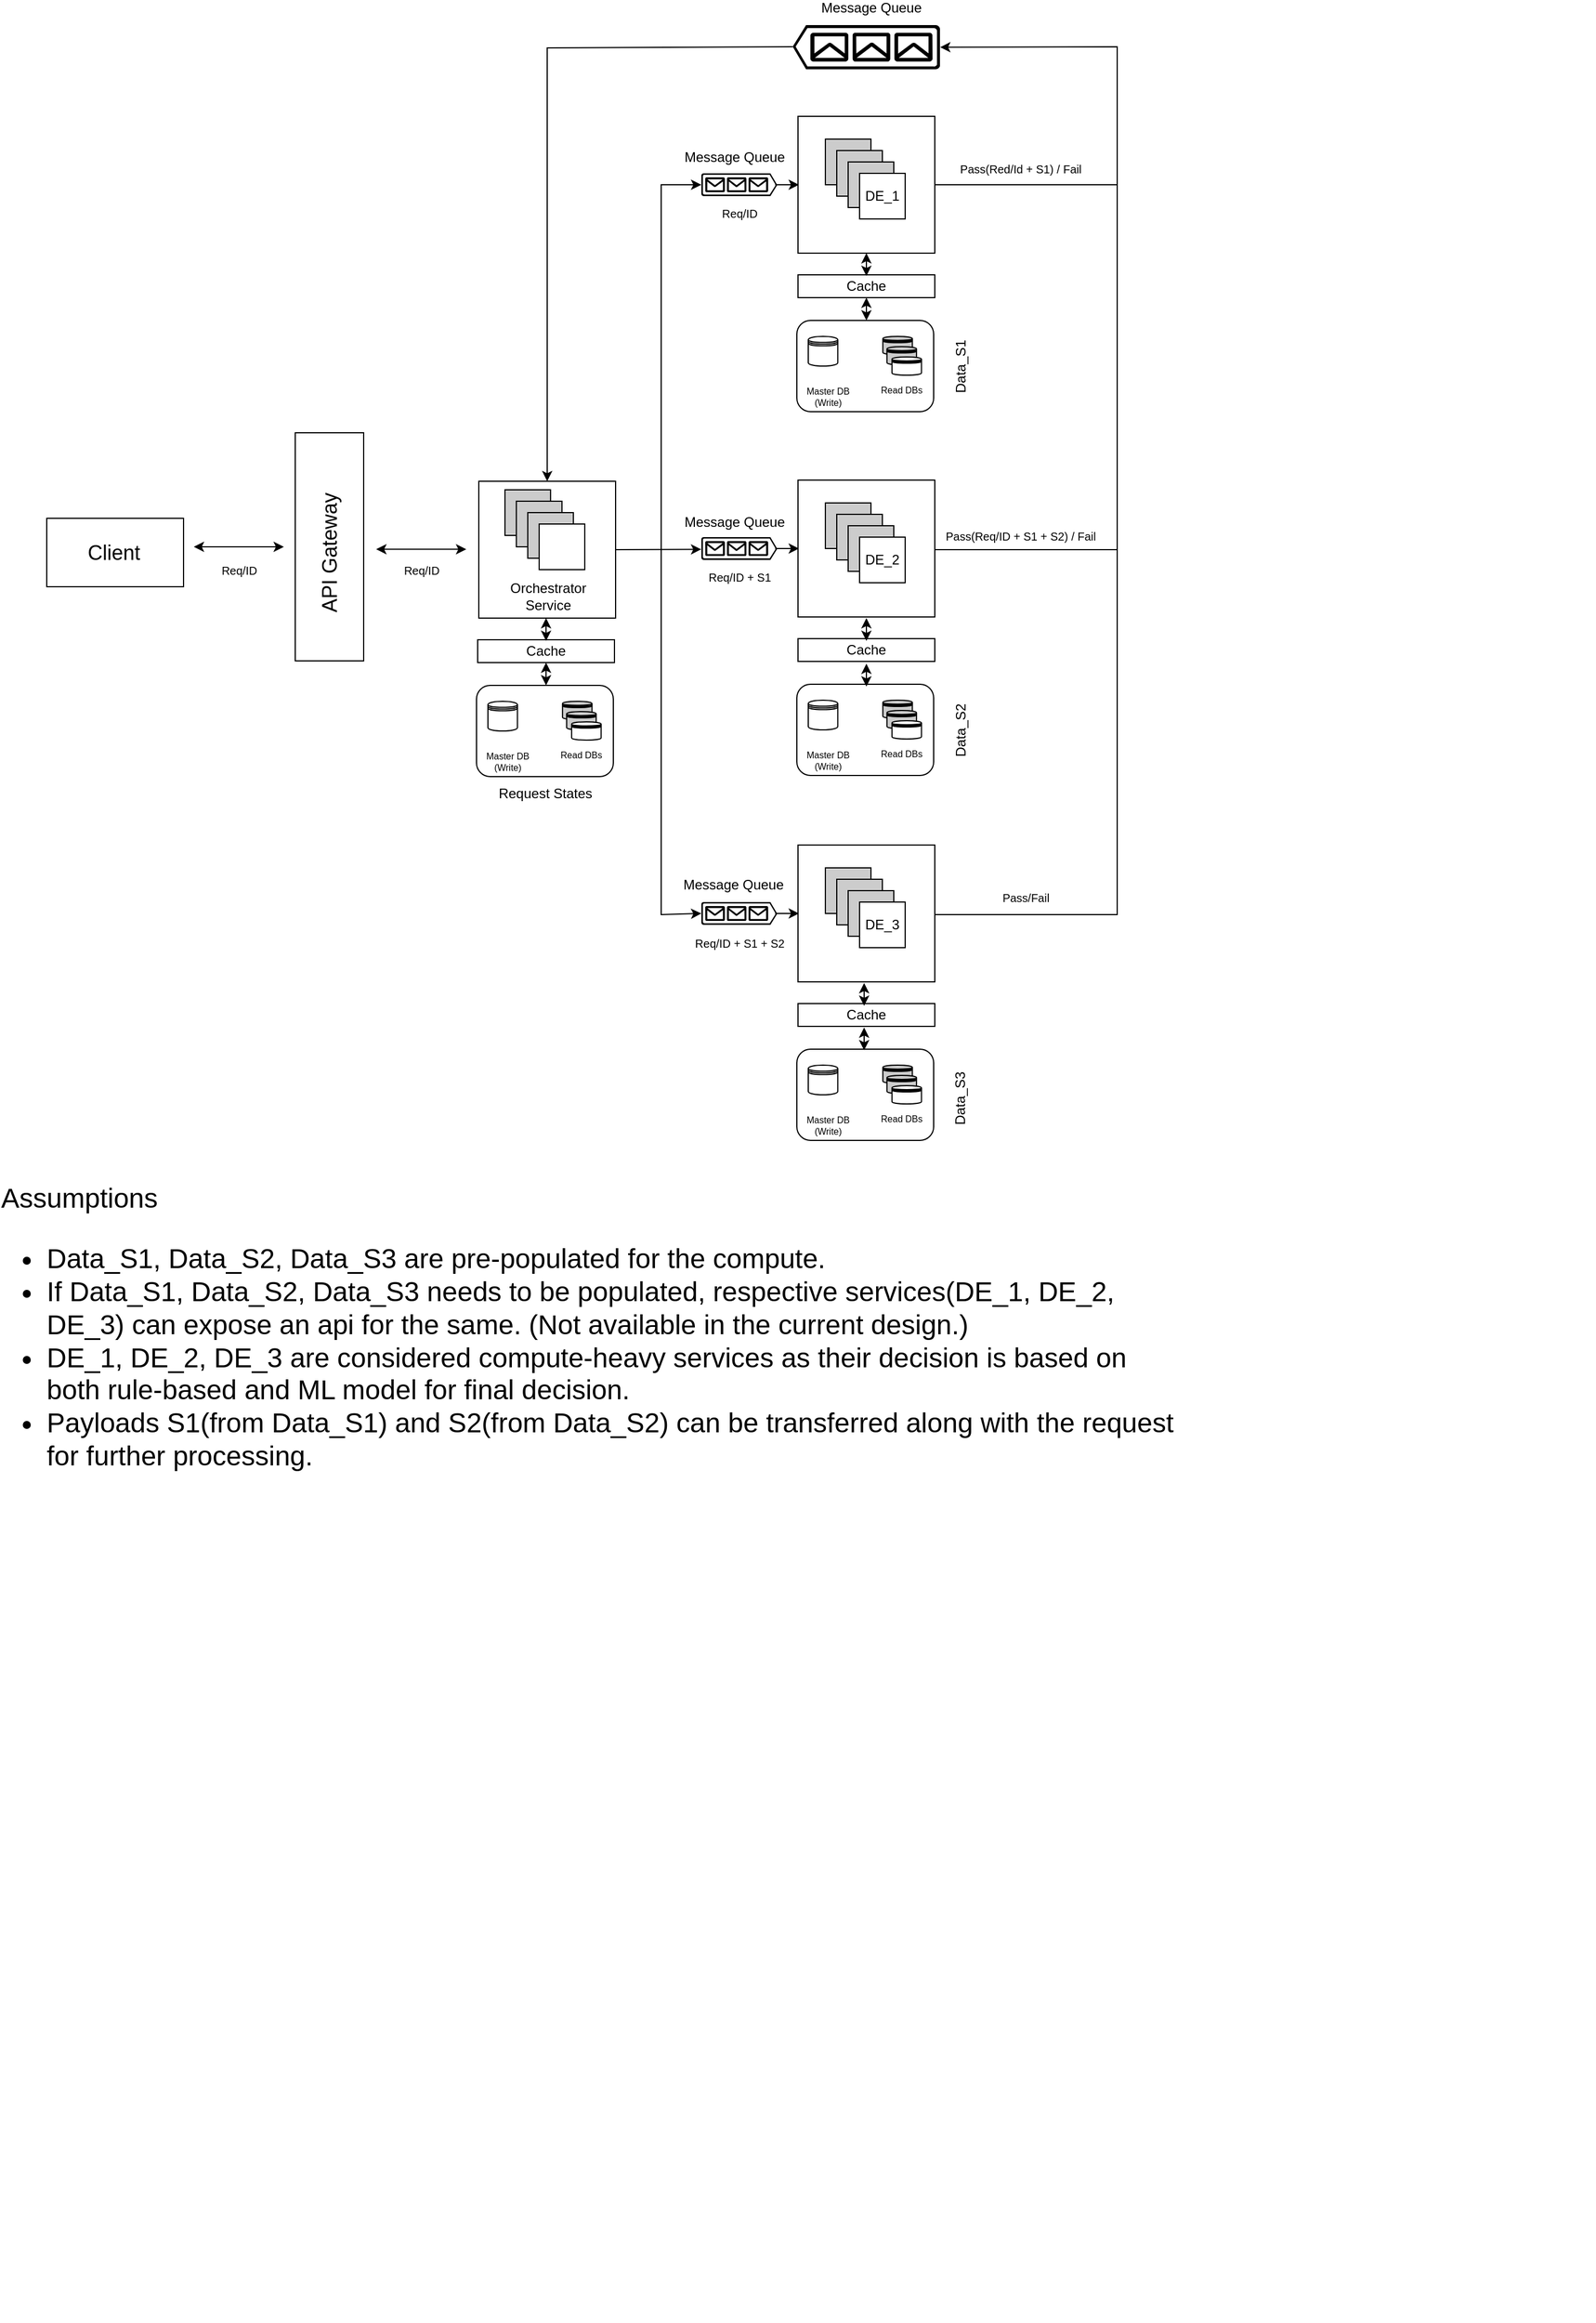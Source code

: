<mxfile version="21.5.0" type="github">
  <diagram name="V1.0" id="6Y0P250KfrOHETSSXVVm">
    <mxGraphModel dx="2068" dy="2816" grid="1" gridSize="10" guides="1" tooltips="1" connect="1" arrows="1" fold="1" page="1" pageScale="1" pageWidth="1169" pageHeight="1654" math="0" shadow="0">
      <root>
        <mxCell id="0" />
        <mxCell id="1" parent="0" />
        <mxCell id="clRIjmDs6BeYKeaNwXn5-33" value="" style="rounded=0;whiteSpace=wrap;html=1;rotation=90;" vertex="1" parent="1">
          <mxGeometry x="269" y="-886.5" width="200" height="60" as="geometry" />
        </mxCell>
        <mxCell id="clRIjmDs6BeYKeaNwXn5-34" value="&lt;span style=&quot;font-size: 18px;&quot;&gt;API Gateway&lt;/span&gt;" style="text;html=1;strokeColor=none;fillColor=none;align=center;verticalAlign=middle;whiteSpace=wrap;rounded=0;rotation=-90;" vertex="1" parent="1">
          <mxGeometry x="294" y="-866.5" width="150" height="30" as="geometry" />
        </mxCell>
        <mxCell id="clRIjmDs6BeYKeaNwXn5-37" value="" style="group" vertex="1" connectable="0" parent="1">
          <mxGeometry x="370" y="-351.5" width="150" height="60" as="geometry" />
        </mxCell>
        <mxCell id="clRIjmDs6BeYKeaNwXn5-39" value="" style="group" vertex="1" connectable="0" parent="clRIjmDs6BeYKeaNwXn5-37">
          <mxGeometry x="-250" y="-530" width="120" height="60" as="geometry" />
        </mxCell>
        <mxCell id="clRIjmDs6BeYKeaNwXn5-36" value="" style="rounded=0;whiteSpace=wrap;html=1;" vertex="1" parent="clRIjmDs6BeYKeaNwXn5-39">
          <mxGeometry x="1" width="120" height="60" as="geometry" />
        </mxCell>
        <mxCell id="clRIjmDs6BeYKeaNwXn5-35" value="&lt;font style=&quot;font-size: 18px;&quot;&gt;Client&lt;/font&gt;" style="text;html=1;strokeColor=none;fillColor=none;align=center;verticalAlign=middle;whiteSpace=wrap;rounded=0;" vertex="1" parent="clRIjmDs6BeYKeaNwXn5-39">
          <mxGeometry x="30" y="15" width="60" height="30" as="geometry" />
        </mxCell>
        <mxCell id="clRIjmDs6BeYKeaNwXn5-40" value="" style="endArrow=classic;startArrow=classic;html=1;rounded=0;" edge="1" parent="1">
          <mxGeometry width="50" height="50" relative="1" as="geometry">
            <mxPoint x="250" y="-856.5" as="sourcePoint" />
            <mxPoint x="329" y="-856.5" as="targetPoint" />
          </mxGeometry>
        </mxCell>
        <mxCell id="clRIjmDs6BeYKeaNwXn5-57" value="&lt;font style=&quot;font-size: 10px;&quot;&gt;Req/ID&lt;/font&gt;" style="text;html=1;strokeColor=none;fillColor=none;align=center;verticalAlign=middle;whiteSpace=wrap;rounded=0;" vertex="1" parent="1">
          <mxGeometry x="260" y="-851.5" width="60" height="30" as="geometry" />
        </mxCell>
        <mxCell id="clRIjmDs6BeYKeaNwXn5-214" value="" style="sketch=0;aspect=fixed;pointerEvents=1;shadow=0;dashed=0;html=1;strokeColor=none;labelPosition=center;verticalLabelPosition=bottom;verticalAlign=top;align=center;fillColor=#000000;shape=mxgraph.azure.queue_generic;rotation=-180;" vertex="1" parent="1">
          <mxGeometry x="775.33" y="-1314" width="129.34" height="38.8" as="geometry" />
        </mxCell>
        <mxCell id="clRIjmDs6BeYKeaNwXn5-264" value="" style="group" vertex="1" connectable="0" parent="1">
          <mxGeometry x="500" y="-914" width="120" height="120" as="geometry" />
        </mxCell>
        <mxCell id="clRIjmDs6BeYKeaNwXn5-218" value="" style="whiteSpace=wrap;html=1;aspect=fixed;" vertex="1" parent="clRIjmDs6BeYKeaNwXn5-264">
          <mxGeometry width="120" height="120" as="geometry" />
        </mxCell>
        <mxCell id="clRIjmDs6BeYKeaNwXn5-363" value="" style="group" vertex="1" connectable="0" parent="clRIjmDs6BeYKeaNwXn5-264">
          <mxGeometry x="22.94" y="7.5" width="80" height="70" as="geometry" />
        </mxCell>
        <mxCell id="clRIjmDs6BeYKeaNwXn5-364" value="" style="whiteSpace=wrap;html=1;aspect=fixed;fillColor=#CCCCCC;" vertex="1" parent="clRIjmDs6BeYKeaNwXn5-363">
          <mxGeometry width="40" height="40" as="geometry" />
        </mxCell>
        <mxCell id="clRIjmDs6BeYKeaNwXn5-365" value="" style="whiteSpace=wrap;html=1;aspect=fixed;fillColor=#CCCCCC;" vertex="1" parent="clRIjmDs6BeYKeaNwXn5-363">
          <mxGeometry x="10" y="10" width="40" height="40" as="geometry" />
        </mxCell>
        <mxCell id="clRIjmDs6BeYKeaNwXn5-366" value="" style="whiteSpace=wrap;html=1;aspect=fixed;fillColor=#CCCCCC;" vertex="1" parent="clRIjmDs6BeYKeaNwXn5-363">
          <mxGeometry x="20" y="20" width="40" height="40" as="geometry" />
        </mxCell>
        <mxCell id="clRIjmDs6BeYKeaNwXn5-367" value="" style="whiteSpace=wrap;html=1;aspect=fixed;" vertex="1" parent="clRIjmDs6BeYKeaNwXn5-363">
          <mxGeometry x="30" y="30" width="40" height="40" as="geometry" />
        </mxCell>
        <mxCell id="clRIjmDs6BeYKeaNwXn5-368" value="Orchestrator&lt;br&gt;Service" style="text;html=1;strokeColor=none;fillColor=none;align=center;verticalAlign=middle;whiteSpace=wrap;rounded=0;" vertex="1" parent="clRIjmDs6BeYKeaNwXn5-264">
          <mxGeometry x="31.0" y="86" width="60" height="30" as="geometry" />
        </mxCell>
        <mxCell id="clRIjmDs6BeYKeaNwXn5-268" value="" style="group" vertex="1" connectable="0" parent="1">
          <mxGeometry x="790" y="120" width="689" height="580" as="geometry" />
        </mxCell>
        <mxCell id="clRIjmDs6BeYKeaNwXn5-225" value="" style="group" vertex="1" connectable="0" parent="clRIjmDs6BeYKeaNwXn5-268">
          <mxGeometry x="-10" y="-1354" width="120" height="120" as="geometry" />
        </mxCell>
        <mxCell id="clRIjmDs6BeYKeaNwXn5-1" value="" style="whiteSpace=wrap;html=1;aspect=fixed;" vertex="1" parent="clRIjmDs6BeYKeaNwXn5-225">
          <mxGeometry width="120" height="120" as="geometry" />
        </mxCell>
        <mxCell id="clRIjmDs6BeYKeaNwXn5-167" value="" style="group" vertex="1" connectable="0" parent="clRIjmDs6BeYKeaNwXn5-225">
          <mxGeometry x="24" y="20" width="80" height="70" as="geometry" />
        </mxCell>
        <mxCell id="clRIjmDs6BeYKeaNwXn5-168" value="" style="whiteSpace=wrap;html=1;aspect=fixed;fillColor=#CCCCCC;" vertex="1" parent="clRIjmDs6BeYKeaNwXn5-167">
          <mxGeometry width="40" height="40" as="geometry" />
        </mxCell>
        <mxCell id="clRIjmDs6BeYKeaNwXn5-169" value="" style="whiteSpace=wrap;html=1;aspect=fixed;fillColor=#CCCCCC;" vertex="1" parent="clRIjmDs6BeYKeaNwXn5-167">
          <mxGeometry x="10" y="10" width="40" height="40" as="geometry" />
        </mxCell>
        <mxCell id="clRIjmDs6BeYKeaNwXn5-170" value="" style="whiteSpace=wrap;html=1;aspect=fixed;fillColor=#CCCCCC;" vertex="1" parent="clRIjmDs6BeYKeaNwXn5-167">
          <mxGeometry x="20" y="20" width="40" height="40" as="geometry" />
        </mxCell>
        <mxCell id="clRIjmDs6BeYKeaNwXn5-171" value="" style="whiteSpace=wrap;html=1;aspect=fixed;" vertex="1" parent="clRIjmDs6BeYKeaNwXn5-167">
          <mxGeometry x="30" y="30" width="40" height="40" as="geometry" />
        </mxCell>
        <mxCell id="clRIjmDs6BeYKeaNwXn5-172" value="DE_1" style="text;html=1;strokeColor=none;fillColor=none;align=center;verticalAlign=middle;whiteSpace=wrap;rounded=0;" vertex="1" parent="clRIjmDs6BeYKeaNwXn5-167">
          <mxGeometry x="20" y="35" width="60" height="30" as="geometry" />
        </mxCell>
        <mxCell id="clRIjmDs6BeYKeaNwXn5-206" value="" style="sketch=0;aspect=fixed;pointerEvents=1;shadow=0;dashed=0;html=1;strokeColor=none;labelPosition=center;verticalLabelPosition=bottom;verticalAlign=top;align=center;fillColor=#000000;shape=mxgraph.azure.queue_generic" vertex="1" parent="clRIjmDs6BeYKeaNwXn5-268">
          <mxGeometry x="-94.83" y="-1304" width="66.66" height="20" as="geometry" />
        </mxCell>
        <mxCell id="clRIjmDs6BeYKeaNwXn5-208" value="" style="endArrow=classic;html=1;rounded=0;" edge="1" parent="clRIjmDs6BeYKeaNwXn5-268">
          <mxGeometry width="50" height="50" relative="1" as="geometry">
            <mxPoint x="-30" y="-1294" as="sourcePoint" />
            <mxPoint x="-9.17" y="-1294" as="targetPoint" />
          </mxGeometry>
        </mxCell>
        <mxCell id="clRIjmDs6BeYKeaNwXn5-289" value="" style="group" vertex="1" connectable="0" parent="clRIjmDs6BeYKeaNwXn5-268">
          <mxGeometry x="-10" y="-1215" width="120" height="20" as="geometry" />
        </mxCell>
        <mxCell id="clRIjmDs6BeYKeaNwXn5-42" value="" style="rounded=0;whiteSpace=wrap;html=1;rotation=0;" vertex="1" parent="clRIjmDs6BeYKeaNwXn5-289">
          <mxGeometry width="120" height="20" as="geometry" />
        </mxCell>
        <mxCell id="clRIjmDs6BeYKeaNwXn5-43" value="Cache" style="text;html=1;strokeColor=none;fillColor=none;align=center;verticalAlign=middle;whiteSpace=wrap;rounded=0;rotation=0;" vertex="1" parent="clRIjmDs6BeYKeaNwXn5-289">
          <mxGeometry x="30" y="2.5" width="60" height="15" as="geometry" />
        </mxCell>
        <mxCell id="clRIjmDs6BeYKeaNwXn5-346" value="Data_S3" style="text;html=1;strokeColor=none;fillColor=none;align=center;verticalAlign=middle;whiteSpace=wrap;rounded=0;rotation=-90;" vertex="1" parent="clRIjmDs6BeYKeaNwXn5-268">
          <mxGeometry x="90" y="-508" width="85" height="30" as="geometry" />
        </mxCell>
        <mxCell id="clRIjmDs6BeYKeaNwXn5-379" value="&lt;span style=&quot;font-size: 10px;&quot;&gt;Pass/Fail&lt;/span&gt;" style="text;html=1;strokeColor=none;fillColor=none;align=center;verticalAlign=middle;whiteSpace=wrap;rounded=0;" vertex="1" parent="clRIjmDs6BeYKeaNwXn5-268">
          <mxGeometry x="160" y="-684" width="60" height="30" as="geometry" />
        </mxCell>
        <mxCell id="clRIjmDs6BeYKeaNwXn5-381" value="&lt;font style=&quot;font-size: 10px;&quot;&gt;&lt;font style=&quot;&quot;&gt;Req&lt;/font&gt;/ID + S1 + S2&lt;/font&gt;" style="text;html=1;strokeColor=none;fillColor=none;align=center;verticalAlign=middle;whiteSpace=wrap;rounded=0;" vertex="1" parent="clRIjmDs6BeYKeaNwXn5-268">
          <mxGeometry x="-106.5" y="-644" width="90" height="30" as="geometry" />
        </mxCell>
        <mxCell id="clRIjmDs6BeYKeaNwXn5-269" value="" style="endArrow=classic;startArrow=classic;html=1;rounded=0;" edge="1" parent="1">
          <mxGeometry width="50" height="50" relative="1" as="geometry">
            <mxPoint x="410" y="-854.37" as="sourcePoint" />
            <mxPoint x="489" y="-854.37" as="targetPoint" />
          </mxGeometry>
        </mxCell>
        <mxCell id="clRIjmDs6BeYKeaNwXn5-55" value="&lt;font style=&quot;font-size: 10px;&quot;&gt;&lt;font style=&quot;&quot;&gt;Req&lt;/font&gt;/ID&lt;/font&gt;" style="text;html=1;strokeColor=none;fillColor=none;align=center;verticalAlign=middle;whiteSpace=wrap;rounded=0;" vertex="1" parent="1">
          <mxGeometry x="698.5" y="-1164" width="60" height="30" as="geometry" />
        </mxCell>
        <mxCell id="clRIjmDs6BeYKeaNwXn5-290" value="" style="group" vertex="1" connectable="0" parent="1">
          <mxGeometry x="780" y="-1024" width="225" height="146" as="geometry" />
        </mxCell>
        <mxCell id="clRIjmDs6BeYKeaNwXn5-291" value="" style="rounded=1;whiteSpace=wrap;html=1;" vertex="1" parent="clRIjmDs6BeYKeaNwXn5-290">
          <mxGeometry x="-1" y="-31" width="120" height="80" as="geometry" />
        </mxCell>
        <mxCell id="clRIjmDs6BeYKeaNwXn5-292" value="" style="shape=datastore;whiteSpace=wrap;html=1;" vertex="1" parent="clRIjmDs6BeYKeaNwXn5-290">
          <mxGeometry x="9.001" y="-17" width="25.872" height="26" as="geometry" />
        </mxCell>
        <mxCell id="clRIjmDs6BeYKeaNwXn5-293" value="" style="shape=datastore;whiteSpace=wrap;html=1;fillColor=#cccccc;" vertex="1" parent="clRIjmDs6BeYKeaNwXn5-290">
          <mxGeometry x="74.42" y="-17" width="25.87" height="16" as="geometry" />
        </mxCell>
        <mxCell id="clRIjmDs6BeYKeaNwXn5-301" value="" style="shape=datastore;whiteSpace=wrap;html=1;fillColor=#cccccc;" vertex="1" parent="clRIjmDs6BeYKeaNwXn5-290">
          <mxGeometry x="78.07" y="-8" width="25.87" height="16" as="geometry" />
        </mxCell>
        <mxCell id="clRIjmDs6BeYKeaNwXn5-297" value="&lt;div style=&quot;&quot;&gt;&lt;span style=&quot;font-size: 8px; background-color: initial;&quot;&gt;Master DB&lt;/span&gt;&lt;/div&gt;&lt;font style=&quot;font-size: 8px;&quot;&gt;&lt;div style=&quot;&quot;&gt;&lt;span style=&quot;background-color: initial;&quot;&gt;(Write)&lt;/span&gt;&lt;/div&gt;&lt;/font&gt;" style="text;html=1;strokeColor=none;fillColor=none;align=center;verticalAlign=middle;whiteSpace=wrap;rounded=0;rotation=0;" vertex="1" parent="clRIjmDs6BeYKeaNwXn5-290">
          <mxGeometry x="-1" y="19" width="54.83" height="30" as="geometry" />
        </mxCell>
        <mxCell id="clRIjmDs6BeYKeaNwXn5-298" value="&lt;font style=&quot;font-size: 8px;&quot;&gt;Read DBs&lt;/font&gt;" style="text;html=1;strokeColor=none;fillColor=none;align=center;verticalAlign=middle;whiteSpace=wrap;rounded=0;rotation=0;" vertex="1" parent="clRIjmDs6BeYKeaNwXn5-290">
          <mxGeometry x="65.13" y="14" width="51.743" height="30" as="geometry" />
        </mxCell>
        <mxCell id="clRIjmDs6BeYKeaNwXn5-344" value="Data_S1" style="text;html=1;strokeColor=none;fillColor=none;align=center;verticalAlign=middle;whiteSpace=wrap;rounded=0;rotation=-90;" vertex="1" parent="clRIjmDs6BeYKeaNwXn5-290">
          <mxGeometry x="100.29" y="-6" width="85" height="30" as="geometry" />
        </mxCell>
        <mxCell id="clRIjmDs6BeYKeaNwXn5-302" value="" style="shape=datastore;whiteSpace=wrap;html=1;fillColor=#FFFFFF;" vertex="1" parent="1">
          <mxGeometry x="862.42" y="-1023" width="25.87" height="16" as="geometry" />
        </mxCell>
        <mxCell id="clRIjmDs6BeYKeaNwXn5-304" value="" style="group" vertex="1" connectable="0" parent="1">
          <mxGeometry x="780" y="-915" width="120" height="120" as="geometry" />
        </mxCell>
        <mxCell id="clRIjmDs6BeYKeaNwXn5-305" value="" style="whiteSpace=wrap;html=1;aspect=fixed;" vertex="1" parent="clRIjmDs6BeYKeaNwXn5-304">
          <mxGeometry width="120" height="120" as="geometry" />
        </mxCell>
        <mxCell id="clRIjmDs6BeYKeaNwXn5-306" value="" style="group" vertex="1" connectable="0" parent="clRIjmDs6BeYKeaNwXn5-304">
          <mxGeometry x="24" y="20" width="80" height="70" as="geometry" />
        </mxCell>
        <mxCell id="clRIjmDs6BeYKeaNwXn5-307" value="" style="whiteSpace=wrap;html=1;aspect=fixed;fillColor=#CCCCCC;" vertex="1" parent="clRIjmDs6BeYKeaNwXn5-306">
          <mxGeometry width="40" height="40" as="geometry" />
        </mxCell>
        <mxCell id="clRIjmDs6BeYKeaNwXn5-308" value="" style="whiteSpace=wrap;html=1;aspect=fixed;fillColor=#CCCCCC;" vertex="1" parent="clRIjmDs6BeYKeaNwXn5-306">
          <mxGeometry x="10" y="10" width="40" height="40" as="geometry" />
        </mxCell>
        <mxCell id="clRIjmDs6BeYKeaNwXn5-309" value="" style="whiteSpace=wrap;html=1;aspect=fixed;fillColor=#CCCCCC;" vertex="1" parent="clRIjmDs6BeYKeaNwXn5-306">
          <mxGeometry x="20" y="20" width="40" height="40" as="geometry" />
        </mxCell>
        <mxCell id="clRIjmDs6BeYKeaNwXn5-310" value="" style="whiteSpace=wrap;html=1;aspect=fixed;" vertex="1" parent="clRIjmDs6BeYKeaNwXn5-306">
          <mxGeometry x="30" y="30" width="40" height="40" as="geometry" />
        </mxCell>
        <mxCell id="clRIjmDs6BeYKeaNwXn5-311" value="DE_2" style="text;html=1;strokeColor=none;fillColor=none;align=center;verticalAlign=middle;whiteSpace=wrap;rounded=0;" vertex="1" parent="clRIjmDs6BeYKeaNwXn5-306">
          <mxGeometry x="20" y="35" width="60" height="30" as="geometry" />
        </mxCell>
        <mxCell id="clRIjmDs6BeYKeaNwXn5-312" value="" style="sketch=0;aspect=fixed;pointerEvents=1;shadow=0;dashed=0;html=1;strokeColor=none;labelPosition=center;verticalLabelPosition=bottom;verticalAlign=top;align=center;fillColor=#000000;shape=mxgraph.azure.queue_generic" vertex="1" parent="1">
          <mxGeometry x="695.17" y="-865" width="66.66" height="20" as="geometry" />
        </mxCell>
        <mxCell id="clRIjmDs6BeYKeaNwXn5-313" value="" style="endArrow=classic;html=1;rounded=0;" edge="1" parent="1">
          <mxGeometry width="50" height="50" relative="1" as="geometry">
            <mxPoint x="760" y="-855" as="sourcePoint" />
            <mxPoint x="780.83" y="-855" as="targetPoint" />
          </mxGeometry>
        </mxCell>
        <mxCell id="clRIjmDs6BeYKeaNwXn5-314" value="" style="group" vertex="1" connectable="0" parent="1">
          <mxGeometry x="780" y="-776" width="120" height="20" as="geometry" />
        </mxCell>
        <mxCell id="clRIjmDs6BeYKeaNwXn5-315" value="" style="rounded=0;whiteSpace=wrap;html=1;rotation=0;" vertex="1" parent="clRIjmDs6BeYKeaNwXn5-314">
          <mxGeometry width="120" height="20" as="geometry" />
        </mxCell>
        <mxCell id="clRIjmDs6BeYKeaNwXn5-316" value="Cache" style="text;html=1;strokeColor=none;fillColor=none;align=center;verticalAlign=middle;whiteSpace=wrap;rounded=0;rotation=0;" vertex="1" parent="clRIjmDs6BeYKeaNwXn5-314">
          <mxGeometry x="30" y="2.5" width="60" height="15" as="geometry" />
        </mxCell>
        <mxCell id="clRIjmDs6BeYKeaNwXn5-317" value="" style="rounded=1;whiteSpace=wrap;html=1;" vertex="1" parent="1">
          <mxGeometry x="779" y="-736" width="120" height="80" as="geometry" />
        </mxCell>
        <mxCell id="clRIjmDs6BeYKeaNwXn5-318" value="" style="shape=datastore;whiteSpace=wrap;html=1;" vertex="1" parent="1">
          <mxGeometry x="789.001" y="-722" width="25.872" height="26" as="geometry" />
        </mxCell>
        <mxCell id="clRIjmDs6BeYKeaNwXn5-319" value="" style="shape=datastore;whiteSpace=wrap;html=1;fillColor=#cccccc;" vertex="1" parent="1">
          <mxGeometry x="854.42" y="-722" width="25.87" height="16" as="geometry" />
        </mxCell>
        <mxCell id="clRIjmDs6BeYKeaNwXn5-320" value="" style="shape=datastore;whiteSpace=wrap;html=1;fillColor=#cccccc;" vertex="1" parent="1">
          <mxGeometry x="858.07" y="-713" width="25.87" height="16" as="geometry" />
        </mxCell>
        <mxCell id="clRIjmDs6BeYKeaNwXn5-321" value="&lt;div style=&quot;&quot;&gt;&lt;span style=&quot;font-size: 8px; background-color: initial;&quot;&gt;Master DB&lt;/span&gt;&lt;/div&gt;&lt;font style=&quot;font-size: 8px;&quot;&gt;&lt;div style=&quot;&quot;&gt;&lt;span style=&quot;background-color: initial;&quot;&gt;(Write)&lt;/span&gt;&lt;/div&gt;&lt;/font&gt;" style="text;html=1;strokeColor=none;fillColor=none;align=center;verticalAlign=middle;whiteSpace=wrap;rounded=0;rotation=0;" vertex="1" parent="1">
          <mxGeometry x="779" y="-686" width="54.83" height="30" as="geometry" />
        </mxCell>
        <mxCell id="clRIjmDs6BeYKeaNwXn5-322" value="&lt;font style=&quot;font-size: 8px;&quot;&gt;Read DBs&lt;/font&gt;" style="text;html=1;strokeColor=none;fillColor=none;align=center;verticalAlign=middle;whiteSpace=wrap;rounded=0;rotation=0;" vertex="1" parent="1">
          <mxGeometry x="845.13" y="-691" width="51.743" height="30" as="geometry" />
        </mxCell>
        <mxCell id="clRIjmDs6BeYKeaNwXn5-323" value="" style="shape=datastore;whiteSpace=wrap;html=1;fillColor=#FFFFFF;" vertex="1" parent="1">
          <mxGeometry x="862.42" y="-704" width="25.87" height="16" as="geometry" />
        </mxCell>
        <mxCell id="clRIjmDs6BeYKeaNwXn5-324" value="" style="group" vertex="1" connectable="0" parent="1">
          <mxGeometry x="780" y="-595" width="120" height="120" as="geometry" />
        </mxCell>
        <mxCell id="clRIjmDs6BeYKeaNwXn5-325" value="" style="whiteSpace=wrap;html=1;aspect=fixed;" vertex="1" parent="clRIjmDs6BeYKeaNwXn5-324">
          <mxGeometry width="120" height="120" as="geometry" />
        </mxCell>
        <mxCell id="clRIjmDs6BeYKeaNwXn5-326" value="" style="group" vertex="1" connectable="0" parent="clRIjmDs6BeYKeaNwXn5-324">
          <mxGeometry x="24" y="20" width="80" height="70" as="geometry" />
        </mxCell>
        <mxCell id="clRIjmDs6BeYKeaNwXn5-327" value="" style="whiteSpace=wrap;html=1;aspect=fixed;fillColor=#CCCCCC;" vertex="1" parent="clRIjmDs6BeYKeaNwXn5-326">
          <mxGeometry width="40" height="40" as="geometry" />
        </mxCell>
        <mxCell id="clRIjmDs6BeYKeaNwXn5-328" value="" style="whiteSpace=wrap;html=1;aspect=fixed;fillColor=#CCCCCC;" vertex="1" parent="clRIjmDs6BeYKeaNwXn5-326">
          <mxGeometry x="10" y="10" width="40" height="40" as="geometry" />
        </mxCell>
        <mxCell id="clRIjmDs6BeYKeaNwXn5-329" value="" style="whiteSpace=wrap;html=1;aspect=fixed;fillColor=#CCCCCC;" vertex="1" parent="clRIjmDs6BeYKeaNwXn5-326">
          <mxGeometry x="20" y="20" width="40" height="40" as="geometry" />
        </mxCell>
        <mxCell id="clRIjmDs6BeYKeaNwXn5-330" value="" style="whiteSpace=wrap;html=1;aspect=fixed;" vertex="1" parent="clRIjmDs6BeYKeaNwXn5-326">
          <mxGeometry x="30" y="30" width="40" height="40" as="geometry" />
        </mxCell>
        <mxCell id="clRIjmDs6BeYKeaNwXn5-331" value="DE_3" style="text;html=1;strokeColor=none;fillColor=none;align=center;verticalAlign=middle;whiteSpace=wrap;rounded=0;" vertex="1" parent="clRIjmDs6BeYKeaNwXn5-326">
          <mxGeometry x="20" y="35" width="60" height="30" as="geometry" />
        </mxCell>
        <mxCell id="clRIjmDs6BeYKeaNwXn5-332" value="" style="sketch=0;aspect=fixed;pointerEvents=1;shadow=0;dashed=0;html=1;strokeColor=none;labelPosition=center;verticalLabelPosition=bottom;verticalAlign=top;align=center;fillColor=#000000;shape=mxgraph.azure.queue_generic" vertex="1" parent="1">
          <mxGeometry x="695.17" y="-545" width="66.66" height="20" as="geometry" />
        </mxCell>
        <mxCell id="clRIjmDs6BeYKeaNwXn5-333" value="" style="endArrow=classic;html=1;rounded=0;" edge="1" parent="1">
          <mxGeometry width="50" height="50" relative="1" as="geometry">
            <mxPoint x="760" y="-535" as="sourcePoint" />
            <mxPoint x="780.83" y="-535" as="targetPoint" />
          </mxGeometry>
        </mxCell>
        <mxCell id="clRIjmDs6BeYKeaNwXn5-334" value="" style="group" vertex="1" connectable="0" parent="1">
          <mxGeometry x="780" y="-456" width="120" height="20" as="geometry" />
        </mxCell>
        <mxCell id="clRIjmDs6BeYKeaNwXn5-335" value="" style="rounded=0;whiteSpace=wrap;html=1;rotation=0;" vertex="1" parent="clRIjmDs6BeYKeaNwXn5-334">
          <mxGeometry width="120" height="20" as="geometry" />
        </mxCell>
        <mxCell id="clRIjmDs6BeYKeaNwXn5-336" value="Cache" style="text;html=1;strokeColor=none;fillColor=none;align=center;verticalAlign=middle;whiteSpace=wrap;rounded=0;rotation=0;" vertex="1" parent="clRIjmDs6BeYKeaNwXn5-334">
          <mxGeometry x="30" y="2.5" width="60" height="15" as="geometry" />
        </mxCell>
        <mxCell id="clRIjmDs6BeYKeaNwXn5-337" value="" style="rounded=1;whiteSpace=wrap;html=1;" vertex="1" parent="1">
          <mxGeometry x="779" y="-416" width="120" height="80" as="geometry" />
        </mxCell>
        <mxCell id="clRIjmDs6BeYKeaNwXn5-338" value="" style="shape=datastore;whiteSpace=wrap;html=1;" vertex="1" parent="1">
          <mxGeometry x="789.001" y="-402" width="25.872" height="26" as="geometry" />
        </mxCell>
        <mxCell id="clRIjmDs6BeYKeaNwXn5-339" value="" style="shape=datastore;whiteSpace=wrap;html=1;fillColor=#cccccc;" vertex="1" parent="1">
          <mxGeometry x="854.42" y="-402" width="25.87" height="16" as="geometry" />
        </mxCell>
        <mxCell id="clRIjmDs6BeYKeaNwXn5-340" value="" style="shape=datastore;whiteSpace=wrap;html=1;fillColor=#cccccc;" vertex="1" parent="1">
          <mxGeometry x="858.07" y="-393" width="25.87" height="16" as="geometry" />
        </mxCell>
        <mxCell id="clRIjmDs6BeYKeaNwXn5-341" value="&lt;div style=&quot;&quot;&gt;&lt;span style=&quot;font-size: 8px; background-color: initial;&quot;&gt;Master DB&lt;/span&gt;&lt;/div&gt;&lt;font style=&quot;font-size: 8px;&quot;&gt;&lt;div style=&quot;&quot;&gt;&lt;span style=&quot;background-color: initial;&quot;&gt;(Write)&lt;/span&gt;&lt;/div&gt;&lt;/font&gt;" style="text;html=1;strokeColor=none;fillColor=none;align=center;verticalAlign=middle;whiteSpace=wrap;rounded=0;rotation=0;" vertex="1" parent="1">
          <mxGeometry x="779" y="-366" width="54.83" height="30" as="geometry" />
        </mxCell>
        <mxCell id="clRIjmDs6BeYKeaNwXn5-342" value="&lt;font style=&quot;font-size: 8px;&quot;&gt;Read DBs&lt;/font&gt;" style="text;html=1;strokeColor=none;fillColor=none;align=center;verticalAlign=middle;whiteSpace=wrap;rounded=0;rotation=0;" vertex="1" parent="1">
          <mxGeometry x="845.13" y="-371" width="51.743" height="30" as="geometry" />
        </mxCell>
        <mxCell id="clRIjmDs6BeYKeaNwXn5-343" value="" style="shape=datastore;whiteSpace=wrap;html=1;fillColor=#FFFFFF;" vertex="1" parent="1">
          <mxGeometry x="862.42" y="-384" width="25.87" height="16" as="geometry" />
        </mxCell>
        <mxCell id="clRIjmDs6BeYKeaNwXn5-345" value="Data_S2" style="text;html=1;strokeColor=none;fillColor=none;align=center;verticalAlign=middle;whiteSpace=wrap;rounded=0;rotation=-90;" vertex="1" parent="1">
          <mxGeometry x="880.29" y="-711" width="85" height="30" as="geometry" />
        </mxCell>
        <mxCell id="clRIjmDs6BeYKeaNwXn5-347" value="" style="endArrow=classic;startArrow=classic;html=1;rounded=0;" edge="1" parent="1">
          <mxGeometry width="50" height="50" relative="1" as="geometry">
            <mxPoint x="840" y="-1094" as="sourcePoint" />
            <mxPoint x="840" y="-1114" as="targetPoint" />
          </mxGeometry>
        </mxCell>
        <mxCell id="clRIjmDs6BeYKeaNwXn5-348" value="" style="endArrow=classic;startArrow=classic;html=1;rounded=0;" edge="1" parent="1">
          <mxGeometry width="50" height="50" relative="1" as="geometry">
            <mxPoint x="840" y="-1055" as="sourcePoint" />
            <mxPoint x="840" y="-1075" as="targetPoint" />
          </mxGeometry>
        </mxCell>
        <mxCell id="clRIjmDs6BeYKeaNwXn5-349" value="&lt;font style=&quot;font-size: 10px;&quot;&gt;&lt;font style=&quot;&quot;&gt;Req&lt;/font&gt;/ID + S1&lt;/font&gt;" style="text;html=1;strokeColor=none;fillColor=none;align=center;verticalAlign=middle;whiteSpace=wrap;rounded=0;" vertex="1" parent="1">
          <mxGeometry x="698.5" y="-845" width="60" height="30" as="geometry" />
        </mxCell>
        <mxCell id="clRIjmDs6BeYKeaNwXn5-350" value="" style="group" vertex="1" connectable="0" parent="1">
          <mxGeometry x="499" y="-775" width="120" height="20" as="geometry" />
        </mxCell>
        <mxCell id="clRIjmDs6BeYKeaNwXn5-351" value="" style="rounded=0;whiteSpace=wrap;html=1;rotation=0;" vertex="1" parent="clRIjmDs6BeYKeaNwXn5-350">
          <mxGeometry width="120" height="20" as="geometry" />
        </mxCell>
        <mxCell id="clRIjmDs6BeYKeaNwXn5-352" value="Cache" style="text;html=1;strokeColor=none;fillColor=none;align=center;verticalAlign=middle;whiteSpace=wrap;rounded=0;rotation=0;" vertex="1" parent="clRIjmDs6BeYKeaNwXn5-350">
          <mxGeometry x="30" y="2.5" width="60" height="15" as="geometry" />
        </mxCell>
        <mxCell id="clRIjmDs6BeYKeaNwXn5-353" value="" style="rounded=1;whiteSpace=wrap;html=1;" vertex="1" parent="1">
          <mxGeometry x="498" y="-735" width="120" height="80" as="geometry" />
        </mxCell>
        <mxCell id="clRIjmDs6BeYKeaNwXn5-354" value="" style="shape=datastore;whiteSpace=wrap;html=1;" vertex="1" parent="1">
          <mxGeometry x="508.001" y="-721" width="25.872" height="26" as="geometry" />
        </mxCell>
        <mxCell id="clRIjmDs6BeYKeaNwXn5-355" value="" style="shape=datastore;whiteSpace=wrap;html=1;fillColor=#cccccc;" vertex="1" parent="1">
          <mxGeometry x="573.42" y="-721" width="25.87" height="16" as="geometry" />
        </mxCell>
        <mxCell id="clRIjmDs6BeYKeaNwXn5-356" value="" style="shape=datastore;whiteSpace=wrap;html=1;fillColor=#cccccc;" vertex="1" parent="1">
          <mxGeometry x="577.07" y="-712" width="25.87" height="16" as="geometry" />
        </mxCell>
        <mxCell id="clRIjmDs6BeYKeaNwXn5-357" value="&lt;div style=&quot;&quot;&gt;&lt;span style=&quot;font-size: 8px; background-color: initial;&quot;&gt;Master DB&lt;/span&gt;&lt;/div&gt;&lt;font style=&quot;font-size: 8px;&quot;&gt;&lt;div style=&quot;&quot;&gt;&lt;span style=&quot;background-color: initial;&quot;&gt;(Write)&lt;/span&gt;&lt;/div&gt;&lt;/font&gt;" style="text;html=1;strokeColor=none;fillColor=none;align=center;verticalAlign=middle;whiteSpace=wrap;rounded=0;rotation=0;" vertex="1" parent="1">
          <mxGeometry x="498" y="-685" width="54.83" height="30" as="geometry" />
        </mxCell>
        <mxCell id="clRIjmDs6BeYKeaNwXn5-358" value="&lt;font style=&quot;font-size: 8px;&quot;&gt;Read DBs&lt;/font&gt;" style="text;html=1;strokeColor=none;fillColor=none;align=center;verticalAlign=middle;whiteSpace=wrap;rounded=0;rotation=0;" vertex="1" parent="1">
          <mxGeometry x="564.13" y="-690" width="51.743" height="30" as="geometry" />
        </mxCell>
        <mxCell id="clRIjmDs6BeYKeaNwXn5-359" value="Request States" style="text;html=1;strokeColor=none;fillColor=none;align=center;verticalAlign=middle;whiteSpace=wrap;rounded=0;rotation=0;" vertex="1" parent="1">
          <mxGeometry x="515.5" y="-655" width="85" height="30" as="geometry" />
        </mxCell>
        <mxCell id="clRIjmDs6BeYKeaNwXn5-360" value="" style="shape=datastore;whiteSpace=wrap;html=1;fillColor=#FFFFFF;" vertex="1" parent="1">
          <mxGeometry x="581.42" y="-703" width="25.87" height="16" as="geometry" />
        </mxCell>
        <mxCell id="clRIjmDs6BeYKeaNwXn5-361" value="" style="endArrow=classic;startArrow=classic;html=1;rounded=0;" edge="1" parent="1">
          <mxGeometry width="50" height="50" relative="1" as="geometry">
            <mxPoint x="559" y="-774" as="sourcePoint" />
            <mxPoint x="559" y="-794" as="targetPoint" />
          </mxGeometry>
        </mxCell>
        <mxCell id="clRIjmDs6BeYKeaNwXn5-362" value="" style="endArrow=classic;startArrow=classic;html=1;rounded=0;" edge="1" parent="1">
          <mxGeometry width="50" height="50" relative="1" as="geometry">
            <mxPoint x="559" y="-735" as="sourcePoint" />
            <mxPoint x="559" y="-755" as="targetPoint" />
          </mxGeometry>
        </mxCell>
        <mxCell id="clRIjmDs6BeYKeaNwXn5-369" value="" style="endArrow=classic;html=1;rounded=0;entryX=-0.001;entryY=0.536;entryDx=0;entryDy=0;entryPerimeter=0;exitX=1;exitY=0.5;exitDx=0;exitDy=0;" edge="1" parent="1" source="clRIjmDs6BeYKeaNwXn5-218" target="clRIjmDs6BeYKeaNwXn5-312">
          <mxGeometry width="50" height="50" relative="1" as="geometry">
            <mxPoint x="630" y="-854" as="sourcePoint" />
            <mxPoint x="660" y="-814" as="targetPoint" />
          </mxGeometry>
        </mxCell>
        <mxCell id="clRIjmDs6BeYKeaNwXn5-370" value="" style="endArrow=classic;html=1;rounded=0;entryX=0;entryY=0.5;entryDx=0;entryDy=0;entryPerimeter=0;" edge="1" parent="1" target="clRIjmDs6BeYKeaNwXn5-206">
          <mxGeometry width="50" height="50" relative="1" as="geometry">
            <mxPoint x="660" y="-854" as="sourcePoint" />
            <mxPoint x="690" y="-1174" as="targetPoint" />
            <Array as="points">
              <mxPoint x="660" y="-1174" />
            </Array>
          </mxGeometry>
        </mxCell>
        <mxCell id="clRIjmDs6BeYKeaNwXn5-371" value="" style="endArrow=classic;html=1;rounded=0;entryX=0;entryY=0.5;entryDx=0;entryDy=0;entryPerimeter=0;" edge="1" parent="1" target="clRIjmDs6BeYKeaNwXn5-332">
          <mxGeometry width="50" height="50" relative="1" as="geometry">
            <mxPoint x="660" y="-854" as="sourcePoint" />
            <mxPoint x="570" y="-543" as="targetPoint" />
            <Array as="points">
              <mxPoint x="660" y="-534" />
            </Array>
          </mxGeometry>
        </mxCell>
        <mxCell id="clRIjmDs6BeYKeaNwXn5-372" value="" style="endArrow=classic;html=1;rounded=0;exitX=1;exitY=0.51;exitDx=0;exitDy=0;exitPerimeter=0;entryX=0.5;entryY=0;entryDx=0;entryDy=0;" edge="1" parent="1" source="clRIjmDs6BeYKeaNwXn5-214" target="clRIjmDs6BeYKeaNwXn5-218">
          <mxGeometry width="50" height="50" relative="1" as="geometry">
            <mxPoint x="230" y="-1114" as="sourcePoint" />
            <mxPoint x="280" y="-1164" as="targetPoint" />
            <Array as="points">
              <mxPoint x="560" y="-1294" />
            </Array>
          </mxGeometry>
        </mxCell>
        <mxCell id="clRIjmDs6BeYKeaNwXn5-373" value="" style="endArrow=classic;html=1;rounded=0;entryX=0;entryY=0.5;entryDx=0;entryDy=0;entryPerimeter=0;" edge="1" parent="1" target="clRIjmDs6BeYKeaNwXn5-214">
          <mxGeometry width="50" height="50" relative="1" as="geometry">
            <mxPoint x="900" y="-1174" as="sourcePoint" />
            <mxPoint x="930" y="-1294" as="targetPoint" />
            <Array as="points">
              <mxPoint x="1060" y="-1174" />
              <mxPoint x="1060" y="-1295" />
            </Array>
          </mxGeometry>
        </mxCell>
        <mxCell id="clRIjmDs6BeYKeaNwXn5-374" value="&lt;span style=&quot;font-size: 10px;&quot;&gt;Pass(Red/Id + S1) / Fail&lt;/span&gt;" style="text;html=1;strokeColor=none;fillColor=none;align=center;verticalAlign=middle;whiteSpace=wrap;rounded=0;" vertex="1" parent="1">
          <mxGeometry x="912.5" y="-1203" width="125" height="30" as="geometry" />
        </mxCell>
        <mxCell id="clRIjmDs6BeYKeaNwXn5-376" value="" style="endArrow=none;html=1;rounded=0;" edge="1" parent="1">
          <mxGeometry width="50" height="50" relative="1" as="geometry">
            <mxPoint x="899.67" y="-854" as="sourcePoint" />
            <mxPoint x="1060" y="-1174" as="targetPoint" />
            <Array as="points">
              <mxPoint x="1060" y="-854" />
            </Array>
          </mxGeometry>
        </mxCell>
        <mxCell id="clRIjmDs6BeYKeaNwXn5-377" value="" style="endArrow=none;html=1;rounded=0;" edge="1" parent="1">
          <mxGeometry width="50" height="50" relative="1" as="geometry">
            <mxPoint x="899.67" y="-534" as="sourcePoint" />
            <mxPoint x="1060" y="-854" as="targetPoint" />
            <Array as="points">
              <mxPoint x="1060" y="-534" />
            </Array>
          </mxGeometry>
        </mxCell>
        <mxCell id="clRIjmDs6BeYKeaNwXn5-378" value="&lt;span style=&quot;font-size: 10px;&quot;&gt;Pass(Req/ID + S1 + S2) / Fail&lt;/span&gt;" style="text;html=1;strokeColor=none;fillColor=none;align=center;verticalAlign=middle;whiteSpace=wrap;rounded=0;" vertex="1" parent="1">
          <mxGeometry x="907.5" y="-881.5" width="135" height="30" as="geometry" />
        </mxCell>
        <mxCell id="clRIjmDs6BeYKeaNwXn5-380" value="&lt;font style=&quot;font-size: 10px;&quot;&gt;Req/ID&lt;/font&gt;" style="text;html=1;strokeColor=none;fillColor=none;align=center;verticalAlign=middle;whiteSpace=wrap;rounded=0;" vertex="1" parent="1">
          <mxGeometry x="420" y="-851.5" width="60" height="30" as="geometry" />
        </mxCell>
        <mxCell id="clRIjmDs6BeYKeaNwXn5-382" value="" style="endArrow=classic;startArrow=classic;html=1;rounded=0;" edge="1" parent="1">
          <mxGeometry width="50" height="50" relative="1" as="geometry">
            <mxPoint x="840" y="-774" as="sourcePoint" />
            <mxPoint x="840" y="-794" as="targetPoint" />
          </mxGeometry>
        </mxCell>
        <mxCell id="clRIjmDs6BeYKeaNwXn5-383" value="" style="endArrow=classic;startArrow=classic;html=1;rounded=0;" edge="1" parent="1">
          <mxGeometry width="50" height="50" relative="1" as="geometry">
            <mxPoint x="840" y="-734" as="sourcePoint" />
            <mxPoint x="840" y="-754" as="targetPoint" />
          </mxGeometry>
        </mxCell>
        <mxCell id="clRIjmDs6BeYKeaNwXn5-384" value="" style="endArrow=classic;startArrow=classic;html=1;rounded=0;" edge="1" parent="1">
          <mxGeometry width="50" height="50" relative="1" as="geometry">
            <mxPoint x="838" y="-454" as="sourcePoint" />
            <mxPoint x="838" y="-474" as="targetPoint" />
          </mxGeometry>
        </mxCell>
        <mxCell id="clRIjmDs6BeYKeaNwXn5-385" value="" style="endArrow=classic;startArrow=classic;html=1;rounded=0;" edge="1" parent="1">
          <mxGeometry width="50" height="50" relative="1" as="geometry">
            <mxPoint x="838" y="-415" as="sourcePoint" />
            <mxPoint x="838" y="-435" as="targetPoint" />
          </mxGeometry>
        </mxCell>
        <mxCell id="clRIjmDs6BeYKeaNwXn5-386" value="Message Queue" style="text;html=1;strokeColor=none;fillColor=none;align=center;verticalAlign=middle;whiteSpace=wrap;rounded=0;" vertex="1" parent="1">
          <mxGeometry x="799" y="-1334" width="91" height="10" as="geometry" />
        </mxCell>
        <mxCell id="clRIjmDs6BeYKeaNwXn5-387" value="Message Queue" style="text;html=1;strokeColor=none;fillColor=none;align=center;verticalAlign=middle;whiteSpace=wrap;rounded=0;" vertex="1" parent="1">
          <mxGeometry x="679" y="-1203" width="91" height="10" as="geometry" />
        </mxCell>
        <mxCell id="clRIjmDs6BeYKeaNwXn5-388" value="Message Queue" style="text;html=1;strokeColor=none;fillColor=none;align=center;verticalAlign=middle;whiteSpace=wrap;rounded=0;" vertex="1" parent="1">
          <mxGeometry x="679" y="-883" width="91" height="10" as="geometry" />
        </mxCell>
        <mxCell id="clRIjmDs6BeYKeaNwXn5-389" value="Message Queue" style="text;html=1;strokeColor=none;fillColor=none;align=center;verticalAlign=middle;whiteSpace=wrap;rounded=0;" vertex="1" parent="1">
          <mxGeometry x="678" y="-565" width="91" height="10" as="geometry" />
        </mxCell>
        <mxCell id="V3fSoH5eiaVlJ1Ce9OvE-1" value="&lt;div style=&quot;text-align: left;&quot;&gt;&lt;span style=&quot;font-size: 24px; background-color: initial;&quot;&gt;Assumptions&lt;/span&gt;&lt;/div&gt;&lt;font style=&quot;font-size: 24px;&quot;&gt;&lt;ul&gt;&lt;li style=&quot;text-align: left;&quot;&gt;&lt;font style=&quot;font-size: 24px;&quot;&gt;Data_S1, Data_S2, Data_S3 are pre-populated for the compute.&lt;/font&gt;&lt;/li&gt;&lt;li style=&quot;text-align: left;&quot;&gt;&lt;font style=&quot;font-size: 24px;&quot;&gt;If Data_S1, Data_S2, Data_S3 needs to be populated, respective services(DE_1, DE_2, DE_3) can expose an api for the same. (Not available in the current design.)&lt;/font&gt;&lt;/li&gt;&lt;li style=&quot;text-align: left;&quot;&gt;&lt;font style=&quot;font-size: 24px;&quot;&gt;DE_1, DE_2, DE_3 are considered compute-heavy services as their decision is based on&amp;nbsp; both rule-based and ML model for final decision.&lt;/font&gt;&lt;/li&gt;&lt;li style=&quot;text-align: left;&quot;&gt;&lt;font style=&quot;font-size: 24px;&quot;&gt;Payloads S1(from Data_S1) and S2(from Data_S2) can be transferred along with the request for further processing.&lt;/font&gt;&lt;/li&gt;&lt;/ul&gt;&lt;/font&gt;" style="text;html=1;strokeColor=none;fillColor=none;align=center;verticalAlign=middle;whiteSpace=wrap;rounded=0;" vertex="1" parent="1">
          <mxGeometry x="80" y="-280" width="1040" height="240" as="geometry" />
        </mxCell>
      </root>
    </mxGraphModel>
  </diagram>
</mxfile>
